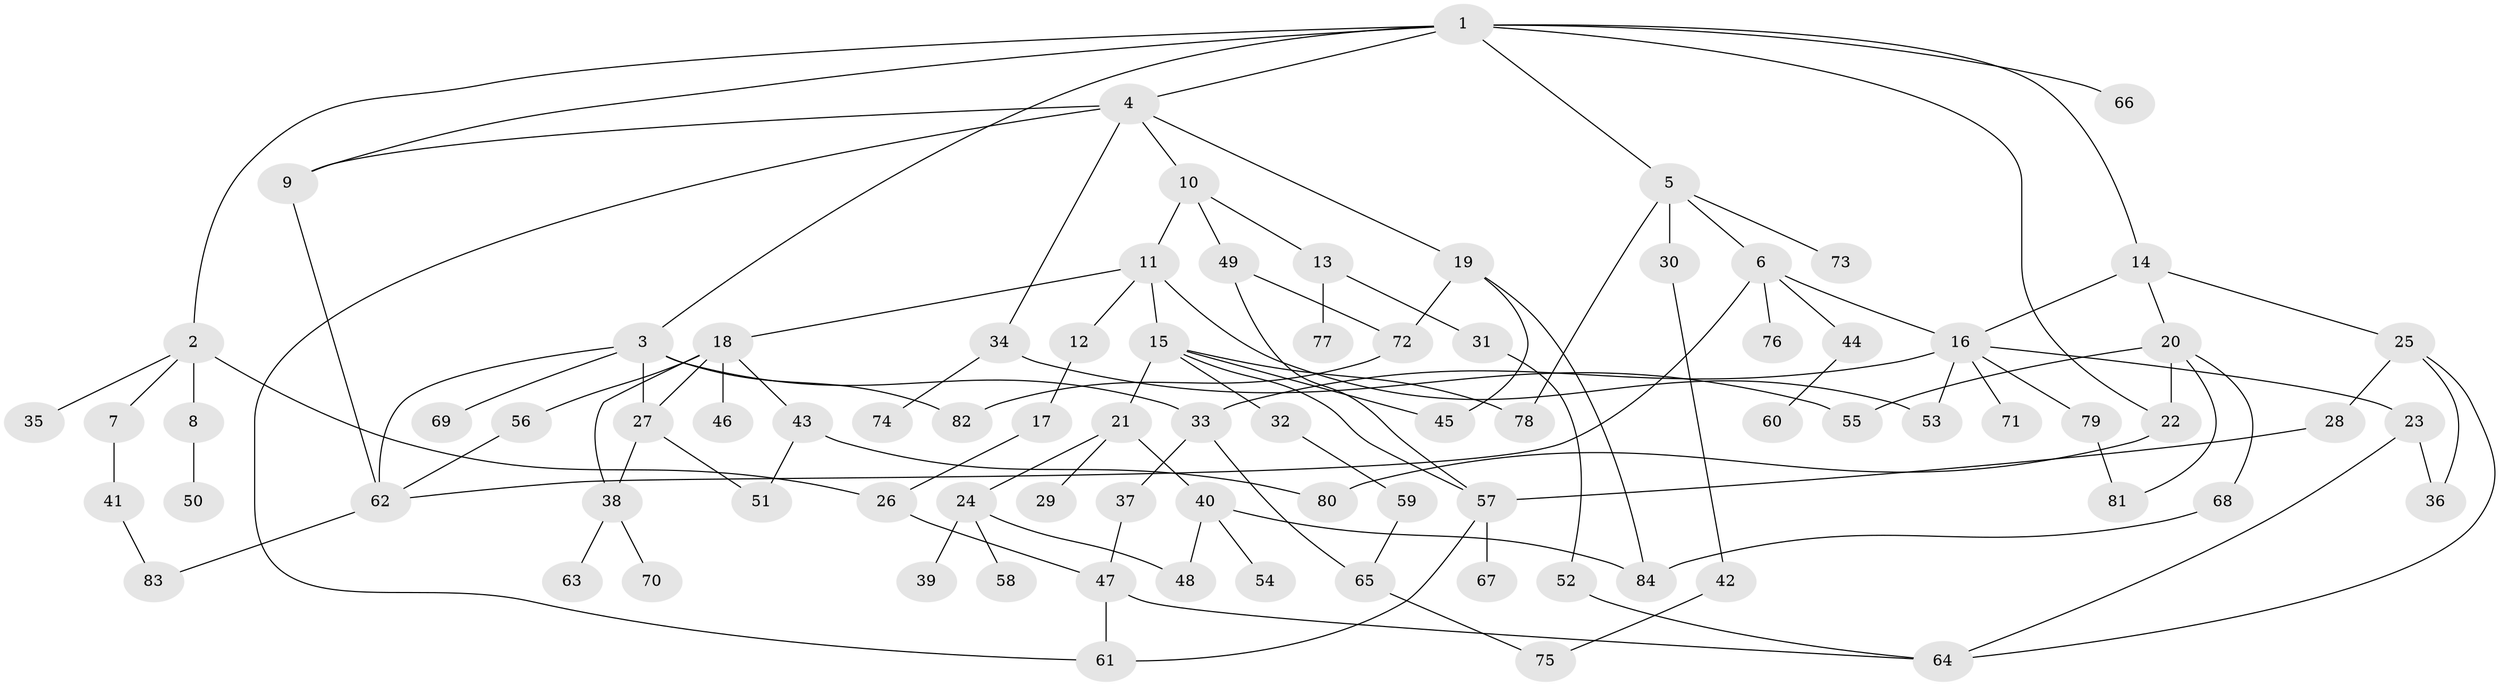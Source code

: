 // coarse degree distribution, {16: 0.030303030303030304, 5: 0.06060606060606061, 6: 0.030303030303030304, 4: 0.030303030303030304, 8: 0.06060606060606061, 2: 0.36363636363636365, 1: 0.3333333333333333, 11: 0.030303030303030304, 3: 0.06060606060606061}
// Generated by graph-tools (version 1.1) at 2025/17/03/04/25 18:17:14]
// undirected, 84 vertices, 117 edges
graph export_dot {
graph [start="1"]
  node [color=gray90,style=filled];
  1;
  2;
  3;
  4;
  5;
  6;
  7;
  8;
  9;
  10;
  11;
  12;
  13;
  14;
  15;
  16;
  17;
  18;
  19;
  20;
  21;
  22;
  23;
  24;
  25;
  26;
  27;
  28;
  29;
  30;
  31;
  32;
  33;
  34;
  35;
  36;
  37;
  38;
  39;
  40;
  41;
  42;
  43;
  44;
  45;
  46;
  47;
  48;
  49;
  50;
  51;
  52;
  53;
  54;
  55;
  56;
  57;
  58;
  59;
  60;
  61;
  62;
  63;
  64;
  65;
  66;
  67;
  68;
  69;
  70;
  71;
  72;
  73;
  74;
  75;
  76;
  77;
  78;
  79;
  80;
  81;
  82;
  83;
  84;
  1 -- 2;
  1 -- 3;
  1 -- 4;
  1 -- 5;
  1 -- 9;
  1 -- 14;
  1 -- 22;
  1 -- 66;
  2 -- 7;
  2 -- 8;
  2 -- 35;
  2 -- 26;
  3 -- 27;
  3 -- 62;
  3 -- 69;
  3 -- 33;
  3 -- 82;
  4 -- 10;
  4 -- 19;
  4 -- 34;
  4 -- 9;
  4 -- 61;
  5 -- 6;
  5 -- 30;
  5 -- 73;
  5 -- 78;
  6 -- 16;
  6 -- 44;
  6 -- 76;
  6 -- 62;
  7 -- 41;
  8 -- 50;
  9 -- 62;
  10 -- 11;
  10 -- 13;
  10 -- 49;
  11 -- 12;
  11 -- 15;
  11 -- 18;
  11 -- 53;
  12 -- 17;
  13 -- 31;
  13 -- 77;
  14 -- 20;
  14 -- 25;
  14 -- 16;
  15 -- 21;
  15 -- 32;
  15 -- 78;
  15 -- 57;
  15 -- 45;
  16 -- 23;
  16 -- 33;
  16 -- 71;
  16 -- 79;
  16 -- 53;
  17 -- 26;
  18 -- 43;
  18 -- 46;
  18 -- 56;
  18 -- 27;
  18 -- 38;
  19 -- 45;
  19 -- 84;
  19 -- 72;
  20 -- 68;
  20 -- 22;
  20 -- 81;
  20 -- 55;
  21 -- 24;
  21 -- 29;
  21 -- 40;
  22 -- 80;
  23 -- 36;
  23 -- 64;
  24 -- 39;
  24 -- 58;
  24 -- 48;
  25 -- 28;
  25 -- 36;
  25 -- 64;
  26 -- 47;
  27 -- 38;
  27 -- 51;
  28 -- 57;
  30 -- 42;
  31 -- 52;
  32 -- 59;
  33 -- 37;
  33 -- 65;
  34 -- 55;
  34 -- 74;
  37 -- 47;
  38 -- 63;
  38 -- 70;
  40 -- 48;
  40 -- 54;
  40 -- 84;
  41 -- 83;
  42 -- 75;
  43 -- 51;
  43 -- 80;
  44 -- 60;
  47 -- 61;
  47 -- 64;
  49 -- 57;
  49 -- 72;
  52 -- 64;
  56 -- 62;
  57 -- 67;
  57 -- 61;
  59 -- 65;
  62 -- 83;
  65 -- 75;
  68 -- 84;
  72 -- 82;
  79 -- 81;
}
